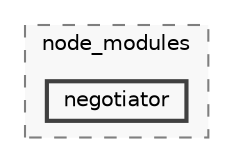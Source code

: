 digraph "backend/node_modules/negotiator"
{
 // LATEX_PDF_SIZE
  bgcolor="transparent";
  edge [fontname=Helvetica,fontsize=10,labelfontname=Helvetica,labelfontsize=10];
  node [fontname=Helvetica,fontsize=10,shape=box,height=0.2,width=0.4];
  compound=true
  subgraph clusterdir_86dbea9de526ba50b112ba867d8b4b1f {
    graph [ bgcolor="#f8f8f8", pencolor="grey50", label="node_modules", fontname=Helvetica,fontsize=10 style="filled,dashed", URL="dir_86dbea9de526ba50b112ba867d8b4b1f.html",tooltip=""]
  dir_7a5e19e0c1c742d2444456076db8995a [label="negotiator", fillcolor="#f8f8f8", color="grey25", style="filled,bold", URL="dir_7a5e19e0c1c742d2444456076db8995a.html",tooltip=""];
  }
}
